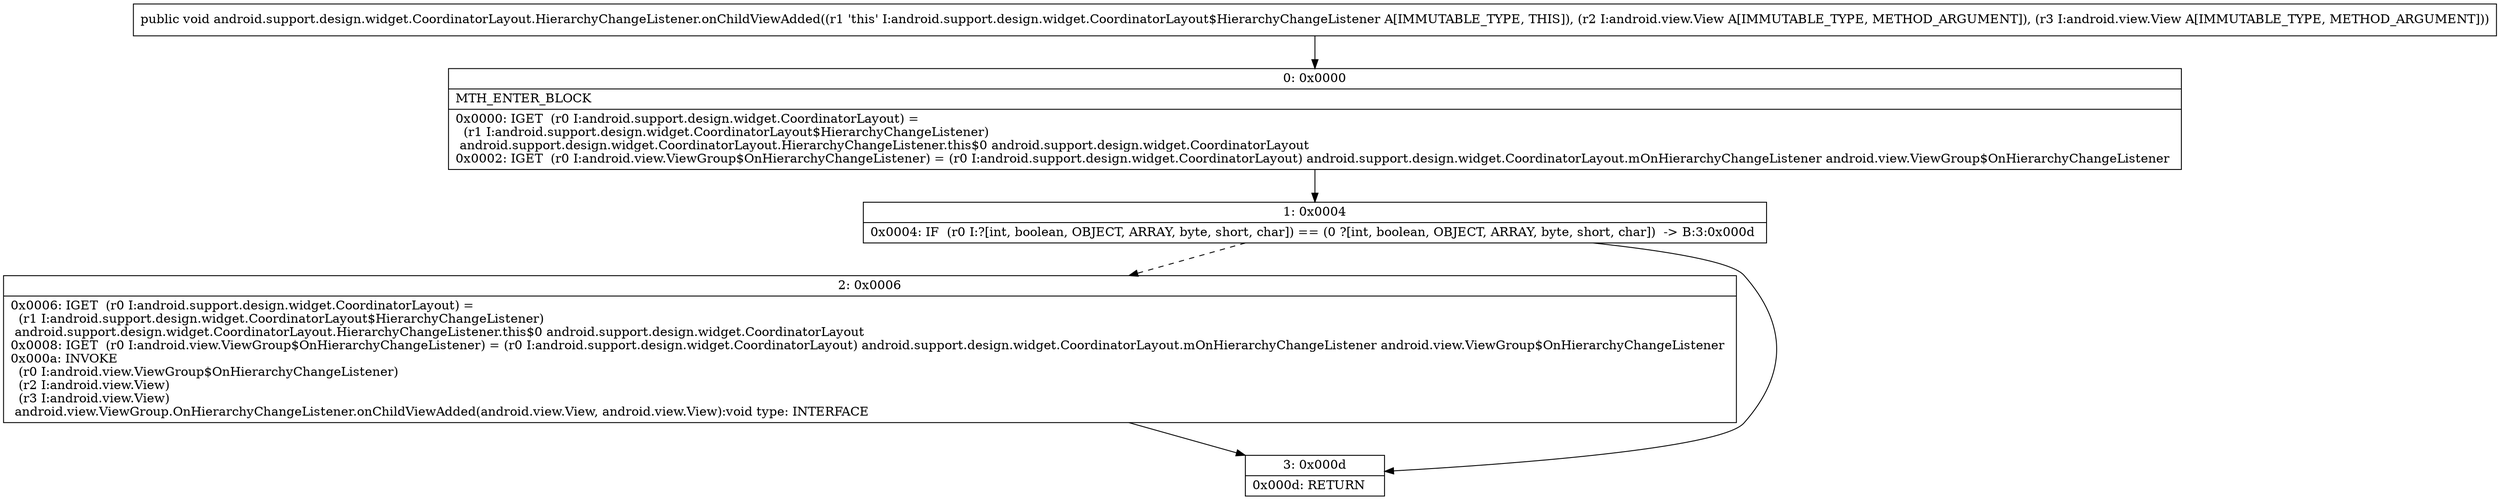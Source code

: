 digraph "CFG forandroid.support.design.widget.CoordinatorLayout.HierarchyChangeListener.onChildViewAdded(Landroid\/view\/View;Landroid\/view\/View;)V" {
Node_0 [shape=record,label="{0\:\ 0x0000|MTH_ENTER_BLOCK\l|0x0000: IGET  (r0 I:android.support.design.widget.CoordinatorLayout) = \l  (r1 I:android.support.design.widget.CoordinatorLayout$HierarchyChangeListener)\l android.support.design.widget.CoordinatorLayout.HierarchyChangeListener.this$0 android.support.design.widget.CoordinatorLayout \l0x0002: IGET  (r0 I:android.view.ViewGroup$OnHierarchyChangeListener) = (r0 I:android.support.design.widget.CoordinatorLayout) android.support.design.widget.CoordinatorLayout.mOnHierarchyChangeListener android.view.ViewGroup$OnHierarchyChangeListener \l}"];
Node_1 [shape=record,label="{1\:\ 0x0004|0x0004: IF  (r0 I:?[int, boolean, OBJECT, ARRAY, byte, short, char]) == (0 ?[int, boolean, OBJECT, ARRAY, byte, short, char])  \-\> B:3:0x000d \l}"];
Node_2 [shape=record,label="{2\:\ 0x0006|0x0006: IGET  (r0 I:android.support.design.widget.CoordinatorLayout) = \l  (r1 I:android.support.design.widget.CoordinatorLayout$HierarchyChangeListener)\l android.support.design.widget.CoordinatorLayout.HierarchyChangeListener.this$0 android.support.design.widget.CoordinatorLayout \l0x0008: IGET  (r0 I:android.view.ViewGroup$OnHierarchyChangeListener) = (r0 I:android.support.design.widget.CoordinatorLayout) android.support.design.widget.CoordinatorLayout.mOnHierarchyChangeListener android.view.ViewGroup$OnHierarchyChangeListener \l0x000a: INVOKE  \l  (r0 I:android.view.ViewGroup$OnHierarchyChangeListener)\l  (r2 I:android.view.View)\l  (r3 I:android.view.View)\l android.view.ViewGroup.OnHierarchyChangeListener.onChildViewAdded(android.view.View, android.view.View):void type: INTERFACE \l}"];
Node_3 [shape=record,label="{3\:\ 0x000d|0x000d: RETURN   \l}"];
MethodNode[shape=record,label="{public void android.support.design.widget.CoordinatorLayout.HierarchyChangeListener.onChildViewAdded((r1 'this' I:android.support.design.widget.CoordinatorLayout$HierarchyChangeListener A[IMMUTABLE_TYPE, THIS]), (r2 I:android.view.View A[IMMUTABLE_TYPE, METHOD_ARGUMENT]), (r3 I:android.view.View A[IMMUTABLE_TYPE, METHOD_ARGUMENT])) }"];
MethodNode -> Node_0;
Node_0 -> Node_1;
Node_1 -> Node_2[style=dashed];
Node_1 -> Node_3;
Node_2 -> Node_3;
}


